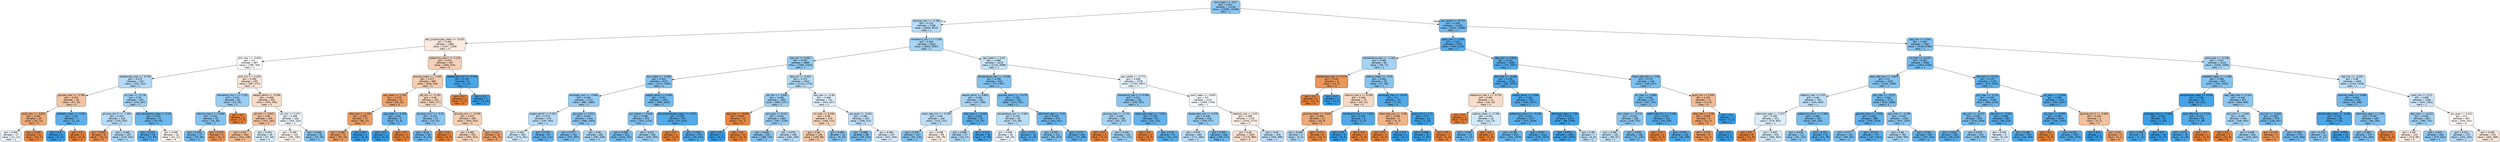 digraph Tree {
node [shape=box, style="filled, rounded", color="black", fontname="helvetica"] ;
edge [fontname="helvetica"] ;
0 [label="bun_mean <= -0.37\ngini = 0.421\nsamples = 21138\nvalue = [10082, 23408]\nclass = 1", fillcolor="#8ec7f0"] ;
1 [label="glucose_max <= -0.766\ngini = 0.476\nsamples = 9788\nvalue = [6066, 9510]\nclass = 1", fillcolor="#b7dcf6"] ;
0 -> 1 [labeldistance=2.5, labelangle=45, headlabel="True"] ;
2 [label="abs_lymphocytes_mean <= -0.025\ngini = 0.496\nsamples = 1684\nvalue = [1447, 1208]\nclass = 0", fillcolor="#fbeade"] ;
1 -> 2 ;
3 [label="po2_max <= -0.644\ngini = 0.5\nsamples = 987\nvalue = [788, 793]\nclass = 1", fillcolor="#fefeff"] ;
2 -> 3 ;
4 [label="baseexcess_max <= -0.753\ngini = 0.473\nsamples = 332\nvalue = [201, 322]\nclass = 1", fillcolor="#b5daf5"] ;
3 -> 4 ;
5 [label="glucose_max <= -0.796\ngini = 0.453\nsamples = 45\nvalue = [47, 25]\nclass = 0", fillcolor="#f3c4a2"] ;
4 -> 5 ;
6 [label="pco2_max <= -0.821\ngini = 0.362\nsamples = 38\nvalue = [45, 14]\nclass = 0", fillcolor="#eda877"] ;
5 -> 6 ;
7 [label="gini = 0.499\nsamples = 17\nvalue = [11, 12]\nclass = 1", fillcolor="#eff7fd"] ;
6 -> 7 ;
8 [label="gini = 0.105\nsamples = 21\nvalue = [34, 2]\nclass = 0", fillcolor="#e78845"] ;
6 -> 8 ;
9 [label="platelets_mean <= -0.551\ngini = 0.26\nsamples = 7\nvalue = [2, 11]\nclass = 1", fillcolor="#5dafea"] ;
5 -> 9 ;
10 [label="gini = 0.0\nsamples = 5\nvalue = [0, 11]\nclass = 1", fillcolor="#399de5"] ;
9 -> 10 ;
11 [label="gini = 0.0\nsamples = 2\nvalue = [2, 0]\nclass = 0", fillcolor="#e58139"] ;
9 -> 11 ;
12 [label="inr_max <= -0.178\ngini = 0.45\nsamples = 287\nvalue = [154, 297]\nclass = 1", fillcolor="#a0d0f2"] ;
4 -> 12 ;
13 [label="glucose_min.2 <= -1.356\ngini = 0.476\nsamples = 215\nvalue = [130, 202]\nclass = 1", fillcolor="#b8dcf6"] ;
12 -> 13 ;
14 [label="gini = 0.165\nsamples = 8\nvalue = [10, 1]\nclass = 0", fillcolor="#e88e4d"] ;
13 -> 14 ;
15 [label="gini = 0.468\nsamples = 207\nvalue = [120, 201]\nclass = 1", fillcolor="#afd8f5"] ;
13 -> 15 ;
16 [label="abs_neutrophils_mean <= 0.25\ngini = 0.322\nsamples = 72\nvalue = [24, 95]\nclass = 1", fillcolor="#6bb6ec"] ;
12 -> 16 ;
17 [label="gini = 0.219\nsamples = 56\nvalue = [12, 84]\nclass = 1", fillcolor="#55abe9"] ;
16 -> 17 ;
18 [label="gini = 0.499\nsamples = 16\nvalue = [12, 11]\nclass = 0", fillcolor="#fdf5ef"] ;
16 -> 18 ;
19 [label="po2_min <= -0.249\ngini = 0.494\nsamples = 655\nvalue = [587, 471]\nclass = 0", fillcolor="#fae6d8"] ;
3 -> 19 ;
20 [label="hematocrit_min.1 <= 1.332\ngini = 0.442\nsamples = 63\nvalue = [32, 65]\nclass = 1", fillcolor="#9acdf2"] ;
19 -> 20 ;
21 [label="calcium_max.1 <= 0.696\ngini = 0.401\nsamples = 61\nvalue = [25, 65]\nclass = 1", fillcolor="#85c3ef"] ;
20 -> 21 ;
22 [label="gini = 0.353\nsamples = 57\nvalue = [19, 64]\nclass = 1", fillcolor="#74baed"] ;
21 -> 22 ;
23 [label="gini = 0.245\nsamples = 4\nvalue = [6, 1]\nclass = 0", fillcolor="#e9965a"] ;
21 -> 23 ;
24 [label="gini = 0.0\nsamples = 2\nvalue = [7, 0]\nclass = 0", fillcolor="#e58139"] ;
20 -> 24 ;
25 [label="weight_admit <= -0.349\ngini = 0.488\nsamples = 592\nvalue = [555, 406]\nclass = 0", fillcolor="#f8ddca"] ;
19 -> 25 ;
26 [label="ph_min <= 0.922\ngini = 0.45\nsamples = 329\nvalue = [351, 182]\nclass = 0", fillcolor="#f2c2a0"] ;
25 -> 26 ;
27 [label="gini = 0.43\nsamples = 294\nvalue = [324, 148]\nclass = 0", fillcolor="#f1bb93"] ;
26 -> 27 ;
28 [label="gini = 0.493\nsamples = 35\nvalue = [27, 34]\nclass = 1", fillcolor="#d6ebfa"] ;
26 -> 28 ;
29 [label="ph_min <= 0.274\ngini = 0.499\nsamples = 263\nvalue = [204, 224]\nclass = 1", fillcolor="#edf6fd"] ;
25 -> 29 ;
30 [label="gini = 0.499\nsamples = 215\nvalue = [181, 165]\nclass = 0", fillcolor="#fdf4ed"] ;
29 -> 30 ;
31 [label="gini = 0.404\nsamples = 48\nvalue = [23, 59]\nclass = 1", fillcolor="#86c3ef"] ;
29 -> 31 ;
32 [label="potassium_max.1 <= 3.129\ngini = 0.474\nsamples = 697\nvalue = [659, 415]\nclass = 0", fillcolor="#f5d0b6"] ;
2 -> 32 ;
33 [label="glucose_mean <= -1.265\ngini = 0.471\nsamples = 689\nvalue = [658, 402]\nclass = 0", fillcolor="#f5ceb2"] ;
32 -> 33 ;
34 [label="sbp_mean <= 1.745\ngini = 0.334\nsamples = 74\nvalue = [93, 25]\nclass = 0", fillcolor="#eca36e"] ;
33 -> 34 ;
35 [label="mbp_max <= 1.355\ngini = 0.303\nsamples = 72\nvalue = [92, 21]\nclass = 0", fillcolor="#eb9e66"] ;
34 -> 35 ;
36 [label="gini = 0.284\nsamples = 71\nvalue = [92, 19]\nclass = 0", fillcolor="#ea9b62"] ;
35 -> 36 ;
37 [label="gini = 0.0\nsamples = 1\nvalue = [0, 2]\nclass = 1", fillcolor="#399de5"] ;
35 -> 37 ;
38 [label="sbp_mean <= 2.228\ngini = 0.32\nsamples = 2\nvalue = [1, 4]\nclass = 1", fillcolor="#6ab6ec"] ;
34 -> 38 ;
39 [label="gini = 0.0\nsamples = 1\nvalue = [0, 4]\nclass = 1", fillcolor="#399de5"] ;
38 -> 39 ;
40 [label="gini = 0.0\nsamples = 1\nvalue = [1, 0]\nclass = 0", fillcolor="#e58139"] ;
38 -> 40 ;
41 [label="ptt_min <= -0.781\ngini = 0.48\nsamples = 615\nvalue = [565, 377]\nclass = 0", fillcolor="#f6d5bd"] ;
33 -> 41 ;
42 [label="glucose_min.2 <= -0.54\ngini = 0.415\nsamples = 20\nvalue = [10, 24]\nclass = 1", fillcolor="#8bc6f0"] ;
41 -> 42 ;
43 [label="gini = 0.32\nsamples = 18\nvalue = [6, 24]\nclass = 1", fillcolor="#6ab6ec"] ;
42 -> 43 ;
44 [label="gini = 0.0\nsamples = 2\nvalue = [4, 0]\nclass = 0", fillcolor="#e58139"] ;
42 -> 44 ;
45 [label="glucose_min <= -0.078\ngini = 0.475\nsamples = 595\nvalue = [555, 353]\nclass = 0", fillcolor="#f6d1b7"] ;
41 -> 45 ;
46 [label="gini = 0.481\nsamples = 552\nvalue = [505, 341]\nclass = 0", fillcolor="#f7d6bf"] ;
45 -> 46 ;
47 [label="gini = 0.312\nsamples = 43\nvalue = [50, 12]\nclass = 0", fillcolor="#eb9f69"] ;
45 -> 47 ;
48 [label="baseexcess_min <= -3.476\ngini = 0.133\nsamples = 8\nvalue = [1, 13]\nclass = 1", fillcolor="#48a5e7"] ;
32 -> 48 ;
49 [label="gini = 0.0\nsamples = 1\nvalue = [1, 0]\nclass = 0", fillcolor="#e58139"] ;
48 -> 49 ;
50 [label="gini = 0.0\nsamples = 7\nvalue = [0, 13]\nclass = 1", fillcolor="#399de5"] ;
48 -> 50 ;
51 [label="hematocrit_min.1 <= 0.338\ngini = 0.459\nsamples = 8104\nvalue = [4619, 8302]\nclass = 1", fillcolor="#a7d4f3"] ;
1 -> 51 ;
52 [label="sbp_min <= 0.047\ngini = 0.435\nsamples = 4886\nvalue = [2485, 5304]\nclass = 1", fillcolor="#96cbf1"] ;
51 -> 52 ;
53 [label="bun_mean <= -0.566\ngini = 0.403\nsamples = 3074\nvalue = [1371, 3530]\nclass = 1", fillcolor="#86c3ef"] ;
52 -> 53 ;
54 [label="aniongap_max <= -0.963\ngini = 0.436\nsamples = 1723\nvalue = [881, 1865]\nclass = 1", fillcolor="#97cbf1"] ;
53 -> 54 ;
55 [label="weight_admit <= 0.423\ngini = 0.476\nsamples = 479\nvalue = [297, 462]\nclass = 1", fillcolor="#b8dcf6"] ;
54 -> 55 ;
56 [label="gini = 0.492\nsamples = 392\nvalue = [273, 351]\nclass = 1", fillcolor="#d3e9f9"] ;
55 -> 56 ;
57 [label="gini = 0.292\nsamples = 87\nvalue = [24, 111]\nclass = 1", fillcolor="#64b2eb"] ;
55 -> 57 ;
58 [label="gcs_eyes <= 0.412\ngini = 0.415\nsamples = 1244\nvalue = [584, 1403]\nclass = 1", fillcolor="#8bc6f0"] ;
54 -> 58 ;
59 [label="gini = 0.377\nsamples = 764\nvalue = [302, 897]\nclass = 1", fillcolor="#7cbeee"] ;
58 -> 59 ;
60 [label="gini = 0.46\nsamples = 480\nvalue = [282, 506]\nclass = 1", fillcolor="#a7d4f3"] ;
58 -> 60 ;
61 [label="weight_admit <= 0.403\ngini = 0.351\nsamples = 1351\nvalue = [490, 1665]\nclass = 1", fillcolor="#73baed"] ;
53 -> 61 ;
62 [label="gcs_verbal <= 0.618\ngini = 0.396\nsamples = 975\nvalue = [423, 1134]\nclass = 1", fillcolor="#83c2ef"] ;
61 -> 62 ;
63 [label="gini = 0.356\nsamples = 613\nvalue = [223, 741]\nclass = 1", fillcolor="#75baed"] ;
62 -> 63 ;
64 [label="gini = 0.447\nsamples = 362\nvalue = [200, 393]\nclass = 1", fillcolor="#9ecff2"] ;
62 -> 64 ;
65 [label="abs_lymphocytes_mean <= -0.257\ngini = 0.199\nsamples = 376\nvalue = [67, 531]\nclass = 1", fillcolor="#52a9e8"] ;
61 -> 65 ;
66 [label="gini = 0.0\nsamples = 1\nvalue = [2, 0]\nclass = 0", fillcolor="#e58139"] ;
65 -> 66 ;
67 [label="gini = 0.194\nsamples = 375\nvalue = [65, 531]\nclass = 1", fillcolor="#51a9e8"] ;
65 -> 67 ;
68 [label="dbp_min <= 0.503\ngini = 0.474\nsamples = 1812\nvalue = [1114, 1774]\nclass = 1", fillcolor="#b5dbf5"] ;
52 -> 68 ;
69 [label="ptt_min <= -0.944\ngini = 0.448\nsamples = 1092\nvalue = [588, 1147]\nclass = 1", fillcolor="#9fcff2"] ;
68 -> 69 ;
70 [label="sbp_max <= -0.929\ngini = 0.087\nsamples = 12\nvalue = [21, 1]\nclass = 0", fillcolor="#e68742"] ;
69 -> 70 ;
71 [label="gini = 0.0\nsamples = 1\nvalue = [0, 1]\nclass = 1", fillcolor="#399de5"] ;
70 -> 71 ;
72 [label="gini = 0.0\nsamples = 11\nvalue = [21, 0]\nclass = 0", fillcolor="#e58139"] ;
70 -> 72 ;
73 [label="gcs_eyes <= 0.412\ngini = 0.443\nsamples = 1080\nvalue = [567, 1146]\nclass = 1", fillcolor="#9bcdf2"] ;
69 -> 73 ;
74 [label="gini = 0.408\nsamples = 631\nvalue = [286, 716]\nclass = 1", fillcolor="#88c4ef"] ;
73 -> 74 ;
75 [label="gini = 0.478\nsamples = 449\nvalue = [281, 430]\nclass = 1", fillcolor="#baddf6"] ;
73 -> 75 ;
76 [label="sbp_max <= -0.38\ngini = 0.496\nsamples = 720\nvalue = [526, 627]\nclass = 1", fillcolor="#dfeffb"] ;
68 -> 76 ;
77 [label="inr_max <= 0.106\ngini = 0.48\nsamples = 175\nvalue = [168, 112]\nclass = 0", fillcolor="#f6d5bd"] ;
76 -> 77 ;
78 [label="gini = 0.46\nsamples = 156\nvalue = [159, 89]\nclass = 0", fillcolor="#f4c8a8"] ;
77 -> 78 ;
79 [label="gini = 0.404\nsamples = 19\nvalue = [9, 23]\nclass = 1", fillcolor="#86c3ef"] ;
77 -> 79 ;
80 [label="gcs_eyes <= -0.461\ngini = 0.484\nsamples = 545\nvalue = [358, 515]\nclass = 1", fillcolor="#c3e1f7"] ;
76 -> 80 ;
81 [label="gini = 0.368\nsamples = 98\nvalue = [36, 112]\nclass = 1", fillcolor="#79bced"] ;
80 -> 81 ;
82 [label="gini = 0.494\nsamples = 447\nvalue = [322, 403]\nclass = 1", fillcolor="#d7ebfa"] ;
80 -> 82 ;
83 [label="gcs_motor <= 0.26\ngini = 0.486\nsamples = 3218\nvalue = [2134, 2998]\nclass = 1", fillcolor="#c6e3f8"] ;
51 -> 83 ;
84 [label="temperature_max <= -0.158\ngini = 0.396\nsamples = 840\nvalue = [371, 991]\nclass = 1", fillcolor="#83c2ef"] ;
83 -> 84 ;
85 [label="weight_admit <= 0.842\ngini = 0.456\nsamples = 281\nvalue = [157, 289]\nclass = 1", fillcolor="#a5d2f3"] ;
84 -> 85 ;
86 [label="heart_rate_min <= -0.259\ngini = 0.48\nsamples = 226\nvalue = [143, 214]\nclass = 1", fillcolor="#bddef6"] ;
85 -> 86 ;
87 [label="gini = 0.405\nsamples = 127\nvalue = [53, 135]\nclass = 1", fillcolor="#87c3ef"] ;
86 -> 87 ;
88 [label="gini = 0.498\nsamples = 99\nvalue = [90, 79]\nclass = 0", fillcolor="#fcf0e7"] ;
86 -> 88 ;
89 [label="mbp_max <= -0.429\ngini = 0.265\nsamples = 55\nvalue = [14, 75]\nclass = 1", fillcolor="#5eafea"] ;
85 -> 89 ;
90 [label="gini = 0.466\nsamples = 17\nvalue = [10, 17]\nclass = 1", fillcolor="#add7f4"] ;
89 -> 90 ;
91 [label="gini = 0.121\nsamples = 38\nvalue = [4, 58]\nclass = 1", fillcolor="#47a4e7"] ;
89 -> 91 ;
92 [label="glucose_max.2 <= -0.479\ngini = 0.358\nsamples = 559\nvalue = [214, 702]\nclass = 1", fillcolor="#75bbed"] ;
84 -> 92 ;
93 [label="temperature_min <= 0.934\ngini = 0.478\nsamples = 80\nvalue = [52, 80]\nclass = 1", fillcolor="#baddf6"] ;
92 -> 93 ;
94 [label="gini = 0.498\nsamples = 62\nvalue = [48, 54]\nclass = 1", fillcolor="#e9f4fc"] ;
93 -> 94 ;
95 [label="gini = 0.231\nsamples = 18\nvalue = [4, 26]\nclass = 1", fillcolor="#57ace9"] ;
93 -> 95 ;
96 [label="admission_age <= -0.54\ngini = 0.328\nsamples = 479\nvalue = [162, 622]\nclass = 1", fillcolor="#6db7ec"] ;
92 -> 96 ;
97 [label="gini = 0.387\nsamples = 210\nvalue = [90, 253]\nclass = 1", fillcolor="#7fc0ee"] ;
96 -> 97 ;
98 [label="gini = 0.273\nsamples = 269\nvalue = [72, 369]\nclass = 1", fillcolor="#60b0ea"] ;
96 -> 98 ;
99 [label="gcs_verbal <= -0.772\ngini = 0.498\nsamples = 2378\nvalue = [1763, 2007]\nclass = 1", fillcolor="#e7f3fc"] ;
83 -> 99 ;
100 [label="hematocrit_max.1 <= 0.992\ngini = 0.412\nsamples = 231\nvalue = [105, 257]\nclass = 1", fillcolor="#8ac5f0"] ;
99 -> 100 ;
101 [label="glucose_max <= -0.732\ngini = 0.458\nsamples = 148\nvalue = [81, 147]\nclass = 1", fillcolor="#a6d3f3"] ;
100 -> 101 ;
102 [label="gini = 0.0\nsamples = 4\nvalue = [7, 0]\nclass = 0", fillcolor="#e58139"] ;
101 -> 102 ;
103 [label="gini = 0.445\nsamples = 144\nvalue = [74, 147]\nclass = 1", fillcolor="#9dcef2"] ;
101 -> 103 ;
104 [label="heart_rate_mean <= -2.051\ngini = 0.294\nsamples = 83\nvalue = [24, 110]\nclass = 1", fillcolor="#64b2eb"] ;
100 -> 104 ;
105 [label="gini = 0.0\nsamples = 2\nvalue = [4, 0]\nclass = 0", fillcolor="#e58139"] ;
104 -> 105 ;
106 [label="gini = 0.26\nsamples = 81\nvalue = [20, 110]\nclass = 1", fillcolor="#5dafea"] ;
104 -> 106 ;
107 [label="spo2_mean <= -0.833\ngini = 0.5\nsamples = 2147\nvalue = [1658, 1750]\nclass = 1", fillcolor="#f5fafe"] ;
99 -> 107 ;
108 [label="baseexcess_min <= 0.479\ngini = 0.438\nsamples = 428\nvalue = [229, 477]\nclass = 1", fillcolor="#98ccf1"] ;
107 -> 108 ;
109 [label="gini = 0.479\nsamples = 260\nvalue = [171, 260]\nclass = 1", fillcolor="#bbddf6"] ;
108 -> 109 ;
110 [label="gini = 0.333\nsamples = 168\nvalue = [58, 217]\nclass = 1", fillcolor="#6eb7ec"] ;
108 -> 110 ;
111 [label="totalco2_max <= 0.02\ngini = 0.498\nsamples = 1719\nvalue = [1429, 1273]\nclass = 0", fillcolor="#fcf1e9"] ;
107 -> 111 ;
112 [label="gini = 0.49\nsamples = 1300\nvalue = [1170, 885]\nclass = 0", fillcolor="#f9e0cf"] ;
111 -> 112 ;
113 [label="gini = 0.48\nsamples = 419\nvalue = [259, 388]\nclass = 1", fillcolor="#bddef6"] ;
111 -> 113 ;
114 [label="gcs_verbal <= -0.772\ngini = 0.348\nsamples = 11350\nvalue = [4016, 13898]\nclass = 1", fillcolor="#72b9ed"] ;
0 -> 114 [labeldistance=2.5, labelangle=-45, headlabel="False"] ;
115 [label="spo2_min <= -5.83\ngini = 0.229\nsamples = 3760\nvalue = [780, 5138]\nclass = 1", fillcolor="#57ace9"] ;
114 -> 115 ;
116 [label="temperature_max <= -2.181\ngini = 0.458\nsamples = 64\nvalue = [39, 71]\nclass = 1", fillcolor="#a6d3f3"] ;
115 -> 116 ;
117 [label="baseexcess_max <= 0.174\ngini = 0.245\nsamples = 8\nvalue = [12, 2]\nclass = 0", fillcolor="#e9965a"] ;
116 -> 117 ;
118 [label="gini = 0.0\nsamples = 6\nvalue = [12, 0]\nclass = 0", fillcolor="#e58139"] ;
117 -> 118 ;
119 [label="gini = 0.0\nsamples = 2\nvalue = [0, 2]\nclass = 1", fillcolor="#399de5"] ;
117 -> 119 ;
120 [label="sodium_mean <= -0.23\ngini = 0.404\nsamples = 56\nvalue = [27, 69]\nclass = 1", fillcolor="#86c3ef"] ;
116 -> 120 ;
121 [label="calcium_max.1 <= 0.258\ngini = 0.484\nsamples = 19\nvalue = [20, 14]\nclass = 0", fillcolor="#f7d9c4"] ;
120 -> 121 ;
122 [label="glucose_mean <= -0.643\ngini = 0.365\nsamples = 13\nvalue = [19, 6]\nclass = 0", fillcolor="#eda978"] ;
121 -> 122 ;
123 [label="gini = 0.469\nsamples = 4\nvalue = [3, 5]\nclass = 1", fillcolor="#b0d8f5"] ;
122 -> 123 ;
124 [label="gini = 0.111\nsamples = 9\nvalue = [16, 1]\nclass = 0", fillcolor="#e78945"] ;
122 -> 124 ;
125 [label="hematocrit_min.1 <= 1.055\ngini = 0.198\nsamples = 6\nvalue = [1, 8]\nclass = 1", fillcolor="#52a9e8"] ;
121 -> 125 ;
126 [label="gini = 0.0\nsamples = 5\nvalue = [0, 8]\nclass = 1", fillcolor="#399de5"] ;
125 -> 126 ;
127 [label="gini = 0.0\nsamples = 1\nvalue = [1, 0]\nclass = 0", fillcolor="#e58139"] ;
125 -> 127 ;
128 [label="aniongap_max <= -0.078\ngini = 0.2\nsamples = 37\nvalue = [7, 55]\nclass = 1", fillcolor="#52a9e8"] ;
120 -> 128 ;
129 [label="heart_rate_min <= -1.08\ngini = 0.408\nsamples = 5\nvalue = [5, 2]\nclass = 0", fillcolor="#efb388"] ;
128 -> 129 ;
130 [label="gini = 0.0\nsamples = 3\nvalue = [5, 0]\nclass = 0", fillcolor="#e58139"] ;
129 -> 130 ;
131 [label="gini = 0.0\nsamples = 2\nvalue = [0, 2]\nclass = 1", fillcolor="#399de5"] ;
129 -> 131 ;
132 [label="pco2_min <= 1.71\ngini = 0.07\nsamples = 32\nvalue = [2, 53]\nclass = 1", fillcolor="#40a1e6"] ;
128 -> 132 ;
133 [label="gini = 0.036\nsamples = 31\nvalue = [1, 53]\nclass = 1", fillcolor="#3d9fe5"] ;
132 -> 133 ;
134 [label="gini = 0.0\nsamples = 1\nvalue = [1, 0]\nclass = 0", fillcolor="#e58139"] ;
132 -> 134 ;
135 [label="dbp_min <= 0.676\ngini = 0.223\nsamples = 3696\nvalue = [741, 5067]\nclass = 1", fillcolor="#56abe9"] ;
115 -> 135 ;
136 [label="sbp_max <= -2.104\ngini = 0.196\nsamples = 3248\nvalue = [561, 4530]\nclass = 1", fillcolor="#52a9e8"] ;
135 -> 136 ;
137 [label="potassium_max.1 <= -0.751\ngini = 0.487\nsamples = 21\nvalue = [18, 13]\nclass = 0", fillcolor="#f8dcc8"] ;
136 -> 137 ;
138 [label="gini = 0.0\nsamples = 5\nvalue = [8, 0]\nclass = 0", fillcolor="#e58139"] ;
137 -> 138 ;
139 [label="sodium_mean <= 0.788\ngini = 0.491\nsamples = 16\nvalue = [10, 13]\nclass = 1", fillcolor="#d1e8f9"] ;
137 -> 139 ;
140 [label="gini = 0.305\nsamples = 12\nvalue = [3, 13]\nclass = 1", fillcolor="#67b4eb"] ;
139 -> 140 ;
141 [label="gini = 0.0\nsamples = 4\nvalue = [7, 0]\nclass = 0", fillcolor="#e58139"] ;
139 -> 141 ;
142 [label="weight_admit <= 0.395\ngini = 0.192\nsamples = 3227\nvalue = [543, 4517]\nclass = 1", fillcolor="#51a9e8"] ;
136 -> 142 ;
143 [label="potassium_max.1 <= -0.154\ngini = 0.241\nsamples = 2157\nvalue = [475, 2918]\nclass = 1", fillcolor="#59ade9"] ;
142 -> 143 ;
144 [label="gini = 0.306\nsamples = 815\nvalue = [242, 1043]\nclass = 1", fillcolor="#67b4eb"] ;
143 -> 144 ;
145 [label="gini = 0.197\nsamples = 1342\nvalue = [233, 1875]\nclass = 1", fillcolor="#52a9e8"] ;
143 -> 145 ;
146 [label="admission_age <= 1.54\ngini = 0.078\nsamples = 1070\nvalue = [68, 1599]\nclass = 1", fillcolor="#41a1e6"] ;
142 -> 146 ;
147 [label="gini = 0.074\nsamples = 1063\nvalue = [64, 1593]\nclass = 1", fillcolor="#41a1e6"] ;
146 -> 147 ;
148 [label="gini = 0.48\nsamples = 7\nvalue = [4, 6]\nclass = 1", fillcolor="#bddef6"] ;
146 -> 148 ;
149 [label="heart_rate_max <= 1.99\ngini = 0.376\nsamples = 448\nvalue = [180, 537]\nclass = 1", fillcolor="#7bbeee"] ;
135 -> 149 ;
150 [label="inr_max <= -0.083\ngini = 0.364\nsamples = 437\nvalue = [167, 531]\nclass = 1", fillcolor="#77bced"] ;
149 -> 150 ;
151 [label="bun_mean <= -0.174\ngini = 0.416\nsamples = 296\nvalue = [139, 332]\nclass = 1", fillcolor="#8cc6f0"] ;
150 -> 151 ;
152 [label="gini = 0.485\nsamples = 102\nvalue = [68, 97]\nclass = 1", fillcolor="#c4e2f7"] ;
151 -> 152 ;
153 [label="gini = 0.356\nsamples = 194\nvalue = [71, 235]\nclass = 1", fillcolor="#75bbed"] ;
151 -> 153 ;
154 [label="heart_rate_min <= -2.196\ngini = 0.216\nsamples = 141\nvalue = [28, 199]\nclass = 1", fillcolor="#55abe9"] ;
150 -> 154 ;
155 [label="gini = 0.0\nsamples = 2\nvalue = [2, 0]\nclass = 0", fillcolor="#e58139"] ;
154 -> 155 ;
156 [label="gini = 0.204\nsamples = 139\nvalue = [26, 199]\nclass = 1", fillcolor="#53aae8"] ;
154 -> 156 ;
157 [label="pco2_min <= 0.502\ngini = 0.432\nsamples = 11\nvalue = [13, 6]\nclass = 0", fillcolor="#f1bb94"] ;
149 -> 157 ;
158 [label="mbp_max <= 1.08\ngini = 0.305\nsamples = 9\nvalue = [13, 3]\nclass = 0", fillcolor="#eb9e67"] ;
157 -> 158 ;
159 [label="gini = 0.231\nsamples = 8\nvalue = [13, 2]\nclass = 0", fillcolor="#e99457"] ;
158 -> 159 ;
160 [label="gini = 0.0\nsamples = 1\nvalue = [0, 1]\nclass = 1", fillcolor="#399de5"] ;
158 -> 160 ;
161 [label="gini = 0.0\nsamples = 2\nvalue = [0, 3]\nclass = 1", fillcolor="#399de5"] ;
157 -> 161 ;
162 [label="dbp_min <= 0.264\ngini = 0.394\nsamples = 7590\nvalue = [3236, 8760]\nclass = 1", fillcolor="#82c1ef"] ;
114 -> 162 ;
163 [label="inr_max <= -0.197\ngini = 0.352\nsamples = 5066\nvalue = [1830, 6192]\nclass = 1", fillcolor="#74baed"] ;
162 -> 163 ;
164 [label="resp_rate_max <= -0.675\ngini = 0.4\nsamples = 2876\nvalue = [1252, 3269]\nclass = 1", fillcolor="#85c3ef"] ;
163 -> 164 ;
165 [label="totalco2_max <= 0.02\ngini = 0.48\nsamples = 704\nvalue = [442, 663]\nclass = 1", fillcolor="#bddef6"] ;
164 -> 165 ;
166 [label="admission_age <= -2.327\ngini = 0.495\nsamples = 541\nvalue = [379, 463]\nclass = 1", fillcolor="#dbedfa"] ;
165 -> 166 ;
167 [label="gini = 0.0\nsamples = 6\nvalue = [11, 0]\nclass = 0", fillcolor="#e58139"] ;
166 -> 167 ;
168 [label="gini = 0.493\nsamples = 535\nvalue = [368, 463]\nclass = 1", fillcolor="#d6ebfa"] ;
166 -> 168 ;
169 [label="potassium_min.1 <= 0.583\ngini = 0.364\nsamples = 163\nvalue = [63, 200]\nclass = 1", fillcolor="#77bced"] ;
165 -> 169 ;
170 [label="gini = 0.416\nsamples = 111\nvalue = [51, 122]\nclass = 1", fillcolor="#8cc6f0"] ;
169 -> 170 ;
171 [label="gini = 0.231\nsamples = 52\nvalue = [12, 78]\nclass = 1", fillcolor="#57ace9"] ;
169 -> 171 ;
172 [label="po2_max <= -0.227\ngini = 0.362\nsamples = 2172\nvalue = [810, 2606]\nclass = 1", fillcolor="#77bbed"] ;
164 -> 172 ;
173 [label="glucose_max <= -0.555\ngini = 0.281\nsamples = 989\nvalue = [265, 1303]\nclass = 1", fillcolor="#61b1ea"] ;
172 -> 173 ;
174 [label="gini = 0.377\nsamples = 242\nvalue = [98, 291]\nclass = 1", fillcolor="#7cbeee"] ;
173 -> 174 ;
175 [label="gini = 0.243\nsamples = 747\nvalue = [167, 1012]\nclass = 1", fillcolor="#5aade9"] ;
173 -> 175 ;
176 [label="po2_max <= -0.208\ngini = 0.416\nsamples = 1183\nvalue = [545, 1303]\nclass = 1", fillcolor="#8cc6f0"] ;
172 -> 176 ;
177 [label="gini = 0.46\nsamples = 791\nvalue = [438, 783]\nclass = 1", fillcolor="#a8d4f4"] ;
176 -> 177 ;
178 [label="gini = 0.283\nsamples = 392\nvalue = [107, 520]\nclass = 1", fillcolor="#62b1ea"] ;
176 -> 178 ;
179 [label="ptt_max <= -0.115\ngini = 0.276\nsamples = 2190\nvalue = [578, 2923]\nclass = 1", fillcolor="#60b0ea"] ;
163 -> 179 ;
180 [label="po2_max <= -0.212\ngini = 0.328\nsamples = 1156\nvalue = [384, 1476]\nclass = 1", fillcolor="#6db6ec"] ;
179 -> 180 ;
181 [label="sbp_min <= -0.372\ngini = 0.361\nsamples = 854\nvalue = [328, 1058]\nclass = 1", fillcolor="#76bbed"] ;
180 -> 181 ;
182 [label="gini = 0.252\nsamples = 382\nvalue = [90, 519]\nclass = 1", fillcolor="#5baeea"] ;
181 -> 182 ;
183 [label="gini = 0.425\nsamples = 472\nvalue = [238, 539]\nclass = 1", fillcolor="#90c8f0"] ;
181 -> 183 ;
184 [label="sbp_min <= -2.047\ngini = 0.208\nsamples = 302\nvalue = [56, 418]\nclass = 1", fillcolor="#54aae8"] ;
180 -> 184 ;
185 [label="gini = 0.494\nsamples = 9\nvalue = [8, 10]\nclass = 1", fillcolor="#d7ebfa"] ;
184 -> 185 ;
186 [label="gini = 0.188\nsamples = 293\nvalue = [48, 408]\nclass = 1", fillcolor="#50a9e8"] ;
184 -> 186 ;
187 [label="inr_max <= 11.659\ngini = 0.208\nsamples = 1034\nvalue = [194, 1447]\nclass = 1", fillcolor="#54aae8"] ;
179 -> 187 ;
188 [label="ph_max <= -6.309\ngini = 0.205\nsamples = 1030\nvalue = [190, 1445]\nclass = 1", fillcolor="#53aae8"] ;
187 -> 188 ;
189 [label="gini = 0.0\nsamples = 3\nvalue = [4, 0]\nclass = 0", fillcolor="#e58139"] ;
188 -> 189 ;
190 [label="gini = 0.202\nsamples = 1027\nvalue = [186, 1445]\nclass = 1", fillcolor="#52aae8"] ;
188 -> 190 ;
191 [label="glucose_min.2 <= -0.954\ngini = 0.444\nsamples = 4\nvalue = [4, 2]\nclass = 0", fillcolor="#f2c09c"] ;
187 -> 191 ;
192 [label="gini = 0.0\nsamples = 1\nvalue = [0, 1]\nclass = 1", fillcolor="#399de5"] ;
191 -> 192 ;
193 [label="gini = 0.32\nsamples = 3\nvalue = [4, 1]\nclass = 0", fillcolor="#eca06a"] ;
191 -> 193 ;
194 [label="pco2_max <= -0.138\ngini = 0.457\nsamples = 2524\nvalue = [1406, 2568]\nclass = 1", fillcolor="#a5d3f3"] ;
162 -> 194 ;
195 [label="platelets_mean <= -1.166\ngini = 0.398\nsamples = 920\nvalue = [392, 1040]\nclass = 1", fillcolor="#84c2ef"] ;
194 -> 195 ;
196 [label="temperature_mean <= 0.035\ngini = 0.108\nsamples = 93\nvalue = [8, 131]\nclass = 1", fillcolor="#45a3e7"] ;
195 -> 196 ;
197 [label="aniongap_min <= -0.687\ngini = 0.024\nsamples = 57\nvalue = [1, 83]\nclass = 1", fillcolor="#3b9ee5"] ;
196 -> 197 ;
198 [label="gini = 0.153\nsamples = 8\nvalue = [1, 11]\nclass = 1", fillcolor="#4ba6e7"] ;
197 -> 198 ;
199 [label="gini = 0.0\nsamples = 49\nvalue = [0, 72]\nclass = 1", fillcolor="#399de5"] ;
197 -> 199 ;
200 [label="resp_rate_max <= 2.276\ngini = 0.222\nsamples = 36\nvalue = [7, 48]\nclass = 1", fillcolor="#56abe9"] ;
196 -> 200 ;
201 [label="gini = 0.171\nsamples = 35\nvalue = [5, 48]\nclass = 1", fillcolor="#4ea7e8"] ;
200 -> 201 ;
202 [label="gini = 0.0\nsamples = 1\nvalue = [2, 0]\nclass = 0", fillcolor="#e58139"] ;
200 -> 202 ;
203 [label="resp_rate_max <= 0.102\ngini = 0.418\nsamples = 827\nvalue = [384, 909]\nclass = 1", fillcolor="#8dc6f0"] ;
195 -> 203 ;
204 [label="po2_min <= -1.109\ngini = 0.455\nsamples = 449\nvalue = [248, 462]\nclass = 1", fillcolor="#a3d2f3"] ;
203 -> 204 ;
205 [label="gini = 0.0\nsamples = 7\nvalue = [12, 0]\nclass = 0", fillcolor="#e58139"] ;
204 -> 205 ;
206 [label="gini = 0.448\nsamples = 442\nvalue = [236, 462]\nclass = 1", fillcolor="#9ecff2"] ;
204 -> 206 ;
207 [label="ph_min <= -2.643\ngini = 0.358\nsamples = 378\nvalue = [136, 447]\nclass = 1", fillcolor="#75bbed"] ;
203 -> 207 ;
208 [label="gini = 0.219\nsamples = 4\nvalue = [7, 1]\nclass = 0", fillcolor="#e99355"] ;
207 -> 208 ;
209 [label="gini = 0.348\nsamples = 374\nvalue = [129, 446]\nclass = 1", fillcolor="#72b9ed"] ;
207 -> 209 ;
210 [label="sbp_min <= -0.242\ngini = 0.48\nsamples = 1604\nvalue = [1014, 1528]\nclass = 1", fillcolor="#bcdef6"] ;
194 -> 210 ;
211 [label="chloride_mean <= -0.906\ngini = 0.343\nsamples = 216\nvalue = [75, 266]\nclass = 1", fillcolor="#71b9ec"] ;
210 -> 211 ;
212 [label="bicarbonate_mean <= -0.469\ngini = 0.145\nsamples = 58\nvalue = [7, 82]\nclass = 1", fillcolor="#4aa5e7"] ;
211 -> 212 ;
213 [label="gini = 0.415\nsamples = 13\nvalue = [5, 12]\nclass = 1", fillcolor="#8bc6f0"] ;
212 -> 213 ;
214 [label="gini = 0.054\nsamples = 45\nvalue = [2, 70]\nclass = 1", fillcolor="#3fa0e6"] ;
212 -> 214 ;
215 [label="admission_age <= 1.758\ngini = 0.394\nsamples = 158\nvalue = [68, 184]\nclass = 1", fillcolor="#82c1ef"] ;
211 -> 215 ;
216 [label="gini = 0.383\nsamples = 157\nvalue = [64, 184]\nclass = 1", fillcolor="#7ebfee"] ;
215 -> 216 ;
217 [label="gini = 0.0\nsamples = 1\nvalue = [4, 0]\nclass = 0", fillcolor="#e58139"] ;
215 -> 217 ;
218 [label="spo2_min <= 0.12\ngini = 0.489\nsamples = 1388\nvalue = [939, 1262]\nclass = 1", fillcolor="#cce6f8"] ;
210 -> 218 ;
219 [label="dbp_max <= -0.222\ngini = 0.452\nsamples = 691\nvalue = [385, 731]\nclass = 1", fillcolor="#a1d1f3"] ;
218 -> 219 ;
220 [label="gini = 0.497\nsamples = 125\nvalue = [115, 99]\nclass = 0", fillcolor="#fbede3"] ;
219 -> 220 ;
221 [label="gini = 0.419\nsamples = 566\nvalue = [270, 632]\nclass = 1", fillcolor="#8ec7f0"] ;
219 -> 221 ;
222 [label="gcs_eyes <= 0.412\ngini = 0.5\nsamples = 697\nvalue = [554, 531]\nclass = 0", fillcolor="#fefaf7"] ;
218 -> 222 ;
223 [label="gini = 0.474\nsamples = 176\nvalue = [102, 163]\nclass = 1", fillcolor="#b5daf5"] ;
222 -> 223 ;
224 [label="gini = 0.495\nsamples = 521\nvalue = [452, 368]\nclass = 0", fillcolor="#fae8da"] ;
222 -> 224 ;
}